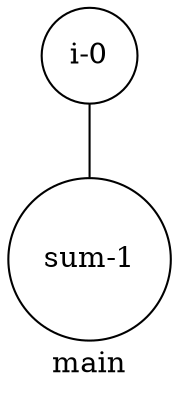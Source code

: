 graph main{
label =main
i[label="i-0", shape=circle, style=filled, fillcolor=White]
sum[label="sum-1", shape=circle, style=filled, fillcolor=White]
i--sum
}
